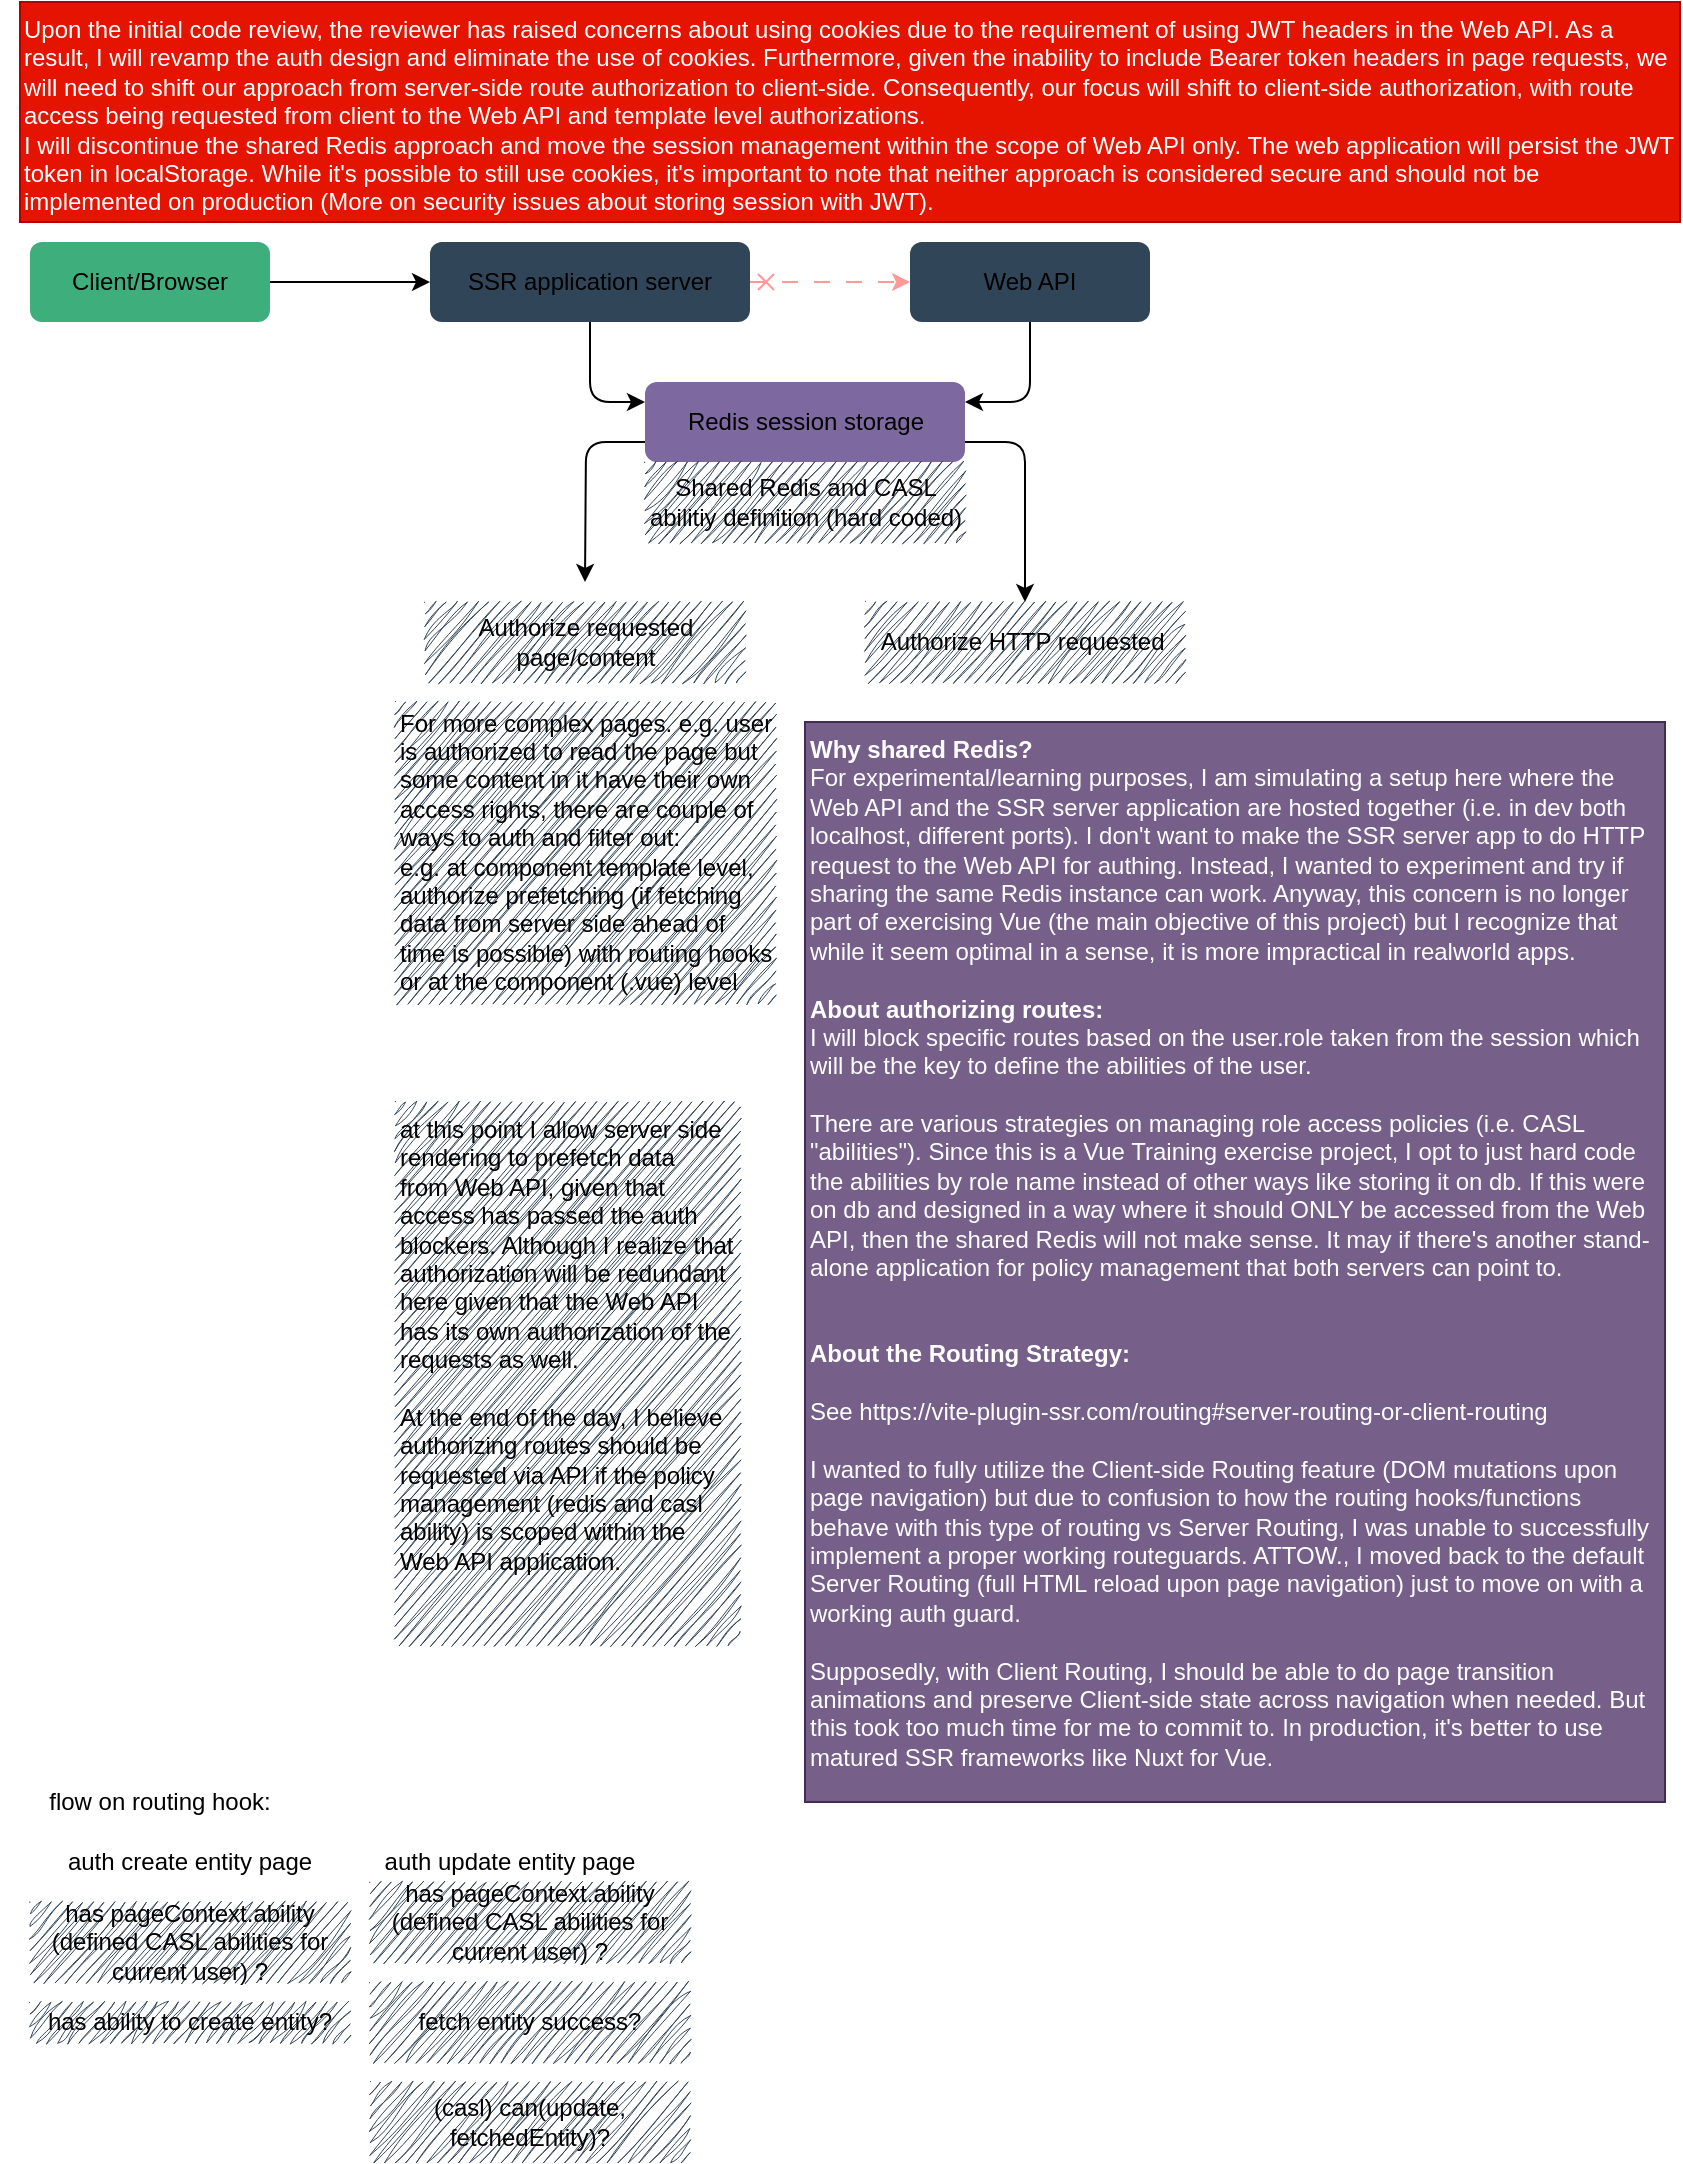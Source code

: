 <mxfile>
    <diagram id="2KypKroISbxaror4fNxb" name="Page-1">
        <mxGraphModel dx="924" dy="326" grid="1" gridSize="10" guides="1" tooltips="1" connect="1" arrows="1" fold="1" page="1" pageScale="1" pageWidth="850" pageHeight="1100" math="0" shadow="0">
            <root>
                <mxCell id="0"/>
                <mxCell id="1" parent="0"/>
                <mxCell id="9" style="edgeStyle=orthogonalEdgeStyle;html=1;exitX=1;exitY=0.5;exitDx=0;exitDy=0;entryX=0;entryY=0.5;entryDx=0;entryDy=0;" parent="1" source="2" target="4" edge="1">
                    <mxGeometry relative="1" as="geometry"/>
                </mxCell>
                <mxCell id="2" value="Client/Browser" style="rounded=1;whiteSpace=wrap;html=1;fillColor=#3EAF7C;strokeColor=none;" parent="1" vertex="1">
                    <mxGeometry x="15" y="130" width="120" height="40" as="geometry"/>
                </mxCell>
                <mxCell id="7" style="edgeStyle=orthogonalEdgeStyle;html=1;exitX=0.5;exitY=1;exitDx=0;exitDy=0;entryX=1;entryY=0.25;entryDx=0;entryDy=0;" parent="1" source="3" target="6" edge="1">
                    <mxGeometry relative="1" as="geometry"/>
                </mxCell>
                <mxCell id="3" value="Web API" style="rounded=1;whiteSpace=wrap;html=1;fillColor=#314559;strokeColor=none;" parent="1" vertex="1">
                    <mxGeometry x="455" y="130" width="120" height="40" as="geometry"/>
                </mxCell>
                <mxCell id="8" style="edgeStyle=orthogonalEdgeStyle;html=1;exitX=0.5;exitY=1;exitDx=0;exitDy=0;entryX=0;entryY=0.25;entryDx=0;entryDy=0;" parent="1" source="4" target="6" edge="1">
                    <mxGeometry relative="1" as="geometry"/>
                </mxCell>
                <mxCell id="22" style="edgeStyle=orthogonalEdgeStyle;html=1;exitX=1;exitY=0.5;exitDx=0;exitDy=0;entryX=0;entryY=0.5;entryDx=0;entryDy=0;fontColor=#A72121;strokeColor=#FF9999;dashed=1;dashPattern=8 8;startArrow=cross;startFill=0;" parent="1" source="4" target="3" edge="1">
                    <mxGeometry relative="1" as="geometry"/>
                </mxCell>
                <mxCell id="4" value="SSR application server" style="rounded=1;whiteSpace=wrap;html=1;fillColor=#314559;strokeColor=none;" parent="1" vertex="1">
                    <mxGeometry x="215" y="130" width="160" height="40" as="geometry"/>
                </mxCell>
                <mxCell id="11" style="edgeStyle=orthogonalEdgeStyle;html=1;exitX=0;exitY=0.75;exitDx=0;exitDy=0;" parent="1" source="6" edge="1">
                    <mxGeometry relative="1" as="geometry">
                        <mxPoint x="292.5" y="300" as="targetPoint"/>
                    </mxGeometry>
                </mxCell>
                <mxCell id="21" style="edgeStyle=orthogonalEdgeStyle;html=1;exitX=1;exitY=0.75;exitDx=0;exitDy=0;" parent="1" source="6" target="20" edge="1">
                    <mxGeometry relative="1" as="geometry"/>
                </mxCell>
                <mxCell id="6" value="Redis session storage" style="rounded=1;whiteSpace=wrap;html=1;fillColor=#7D699F;strokeColor=none;" parent="1" vertex="1">
                    <mxGeometry x="322.5" y="200" width="160" height="40" as="geometry"/>
                </mxCell>
                <mxCell id="12" value="Authorize requested page/content" style="rounded=0;whiteSpace=wrap;html=1;fillColor=#314559;strokeColor=none;glass=0;sketch=1;curveFitting=1;jiggle=2;shadow=0;" parent="1" vertex="1">
                    <mxGeometry x="212.5" y="310" width="160" height="40" as="geometry"/>
                </mxCell>
                <mxCell id="13" value="&lt;b&gt;Why shared Redis?&lt;/b&gt;&lt;br&gt;For experimental/learning purposes, I am simulating a setup here where the Web API and the SSR server application&amp;nbsp;are hosted together (i.e. in dev both localhost, different ports). I don't want to make the SSR server app to do HTTP request to the Web API for authing. Instead, I wanted to experiment and try if sharing the same Redis instance can work. Anyway, this concern is no longer part of exercising Vue (the main objective of this project) but I recognize that while it seem optimal in a sense, it is more impractical in realworld apps.&lt;br&gt;&lt;br&gt;&lt;b&gt;About authorizing routes:&lt;/b&gt;&lt;br&gt;I will block specific routes based on the user.role taken from the session which will be the key to define the abilities of the user.&lt;br&gt;&lt;br&gt;There are various strategies on managing role access policies (i.e. CASL &quot;abilities&quot;). Since this is a Vue Training exercise project, I opt to just hard code the abilities by role name instead of other ways like storing it on db. If this were on db and designed in a way where it should ONLY be accessed from the Web API, then the shared Redis will not make sense. It may if there's another stand-alone application for policy management that both servers can point to.&lt;br&gt;&lt;br&gt;&lt;br&gt;&lt;b&gt;About the Routing Strategy:&lt;/b&gt;&lt;br&gt;&lt;br&gt;See&amp;nbsp;https://vite-plugin-ssr.com/routing#server-routing-or-client-routing&lt;br&gt;&lt;br&gt;I wanted to fully utilize the Client-side Routing feature (DOM mutations upon page navigation) but due to confusion to how the routing hooks/functions behave with this type of routing vs Server Routing, I was unable to successfully implement a proper working routeguards. ATTOW., I moved back to the default Server Routing (full HTML reload upon page navigation) just to move on with a working auth guard.&lt;br&gt;&lt;br&gt;Supposedly, with Client Routing, I should be able to do page transition animations and preserve Client-side state across navigation when needed. But this took too much time for me to commit to. In production, it's better to use matured SSR frameworks like Nuxt for Vue." style="rounded=0;whiteSpace=wrap;html=1;glass=0;shadow=0;align=left;verticalAlign=top;fillColor=#76608a;fontColor=#ffffff;strokeColor=#432D57;" parent="1" vertex="1">
                    <mxGeometry x="402.5" y="370" width="430" height="540" as="geometry"/>
                </mxCell>
                <mxCell id="14" value="&lt;div style=&quot;&quot;&gt;&lt;span style=&quot;background-color: initial;&quot;&gt;For more complex pages. e.g. user is authorized to read the page but some content in it have their own access rights, there are couple of ways to auth and filter out:&lt;/span&gt;&lt;/div&gt;e.g. at component template level, authorize prefetching (if fetching data from server side ahead of time is possible) with routing hooks or at the component (.vue)&amp;nbsp;level" style="rounded=0;whiteSpace=wrap;html=1;fillColor=#314559;strokeColor=none;glass=0;sketch=1;curveFitting=1;jiggle=2;shadow=0;align=left;" parent="1" vertex="1">
                    <mxGeometry x="197.5" y="360" width="190" height="150" as="geometry"/>
                </mxCell>
                <mxCell id="20" value="Authorize HTTP requested&amp;nbsp;" style="rounded=0;whiteSpace=wrap;html=1;fillColor=#314559;strokeColor=none;glass=0;sketch=1;curveFitting=1;jiggle=2;shadow=0;" parent="1" vertex="1">
                    <mxGeometry x="432.5" y="310" width="160" height="40" as="geometry"/>
                </mxCell>
                <mxCell id="24" value="Shared Redis and CASL abilitiy definition (hard coded)" style="rounded=0;whiteSpace=wrap;html=1;fillColor=#314559;strokeColor=none;glass=0;sketch=1;curveFitting=1;jiggle=2;shadow=0;" parent="1" vertex="1">
                    <mxGeometry x="322.5" y="240" width="160" height="40" as="geometry"/>
                </mxCell>
                <mxCell id="25" value="browser automatically sends stored &lt;b&gt;cookie&lt;/b&gt;" style="text;html=1;strokeColor=none;fillColor=none;align=center;verticalAlign=middle;whiteSpace=wrap;rounded=0;shadow=0;glass=0;sketch=1;fontColor=#FFFFFF;labelBackgroundColor=default;" parent="1" vertex="1">
                    <mxGeometry x="130" y="160" width="85" height="90" as="geometry"/>
                </mxCell>
                <mxCell id="28" style="edgeStyle=orthogonalEdgeStyle;html=1;exitX=0.5;exitY=0;exitDx=0;exitDy=0;strokeColor=#ffffff;fontSize=10;fontColor=#FFFFFF;startArrow=classic;startFill=1;endArrow=none;endFill=0;" parent="1" source="27" edge="1">
                    <mxGeometry relative="1" as="geometry">
                        <mxPoint x="282.667" y="520" as="targetPoint"/>
                    </mxGeometry>
                </mxCell>
                <mxCell id="27" value="at this point I allow server side rendering to prefetch data&amp;nbsp; from Web API, given that access has passed the auth blockers. Although I realize that authorization will be redundant here given that the Web API has its own authorization of the requests as well.&amp;nbsp;&lt;br&gt;&lt;br&gt;At the end of the day, I believe authorizing routes should be requested via API if the policy management (redis and casl ability) is scoped within the Web API application." style="rounded=0;whiteSpace=wrap;html=1;fillColor=#314559;strokeColor=none;glass=0;sketch=1;curveFitting=1;jiggle=2;shadow=0;align=left;verticalAlign=top;" parent="1" vertex="1">
                    <mxGeometry x="197.5" y="560" width="170" height="270" as="geometry"/>
                </mxCell>
                <mxCell id="30" value="&lt;div&gt;Upon the initial code review, the reviewer has raised concerns about using cookies due to the requirement of using JWT headers in the Web API. As a result, I will revamp the auth design and eliminate the use of cookies. Furthermore, given the inability to include Bearer token headers in page requests, we will need to shift our approach from server-side route authorization to client-side. Consequently, our focus will shift to client-side authorization, with route access being requested from client to the Web API and template level authorizations.&lt;/div&gt;&lt;div&gt;I will discontinue the shared Redis approach and move the session management within the scope of Web API only. The web application will persist the JWT token in localStorage. While it's possible to still use cookies, it's important to note that neither approach is considered secure and should not be implemented on production (More on security issues about storing session with JWT).&lt;/div&gt;" style="rounded=0;whiteSpace=wrap;html=1;fillColor=#e51400;strokeColor=#B20000;fontColor=#ffffff;align=left;verticalAlign=top;" parent="1" vertex="1">
                    <mxGeometry x="10" y="10" width="830" height="110" as="geometry"/>
                </mxCell>
                <mxCell id="32" value="auth create entity page" style="rounded=1;whiteSpace=wrap;html=1;fillColor=none;strokeColor=none;" vertex="1" parent="1">
                    <mxGeometry x="15" y="930" width="160" height="20" as="geometry"/>
                </mxCell>
                <mxCell id="33" value="has pageContext.ability (defined CASL abilities for current user) ?" style="rounded=0;whiteSpace=wrap;html=1;fillColor=#314559;strokeColor=none;glass=0;sketch=1;curveFitting=1;jiggle=2;shadow=0;" vertex="1" parent="1">
                    <mxGeometry x="15" y="960" width="160" height="40" as="geometry"/>
                </mxCell>
                <mxCell id="34" value="has ability to create entity?" style="rounded=0;whiteSpace=wrap;html=1;fillColor=#314559;strokeColor=none;glass=0;sketch=1;curveFitting=1;jiggle=2;shadow=0;" vertex="1" parent="1">
                    <mxGeometry x="15" y="1010" width="160" height="20" as="geometry"/>
                </mxCell>
                <mxCell id="35" value="auth update entity page" style="rounded=1;whiteSpace=wrap;html=1;fillColor=none;strokeColor=none;" vertex="1" parent="1">
                    <mxGeometry x="175" y="930" width="160" height="20" as="geometry"/>
                </mxCell>
                <mxCell id="36" value="has pageContext.ability (defined CASL abilities for current user) ?" style="rounded=0;whiteSpace=wrap;html=1;fillColor=#314559;strokeColor=none;glass=0;sketch=1;curveFitting=1;jiggle=2;shadow=0;" vertex="1" parent="1">
                    <mxGeometry x="185" y="950" width="160" height="40" as="geometry"/>
                </mxCell>
                <mxCell id="37" value="fetch entity success?" style="rounded=0;whiteSpace=wrap;html=1;fillColor=#314559;strokeColor=none;glass=0;sketch=1;curveFitting=1;jiggle=2;shadow=0;" vertex="1" parent="1">
                    <mxGeometry x="185" y="1000" width="160" height="40" as="geometry"/>
                </mxCell>
                <mxCell id="38" value="(casl) can(update, fetchedEntity)?" style="rounded=0;whiteSpace=wrap;html=1;fillColor=#314559;strokeColor=none;glass=0;sketch=1;curveFitting=1;jiggle=2;shadow=0;" vertex="1" parent="1">
                    <mxGeometry x="185" y="1050" width="160" height="40" as="geometry"/>
                </mxCell>
                <mxCell id="39" value="flow on routing hook:" style="rounded=1;whiteSpace=wrap;html=1;fillColor=none;strokeColor=none;" vertex="1" parent="1">
                    <mxGeometry y="900" width="160" height="20" as="geometry"/>
                </mxCell>
            </root>
        </mxGraphModel>
    </diagram>
</mxfile>